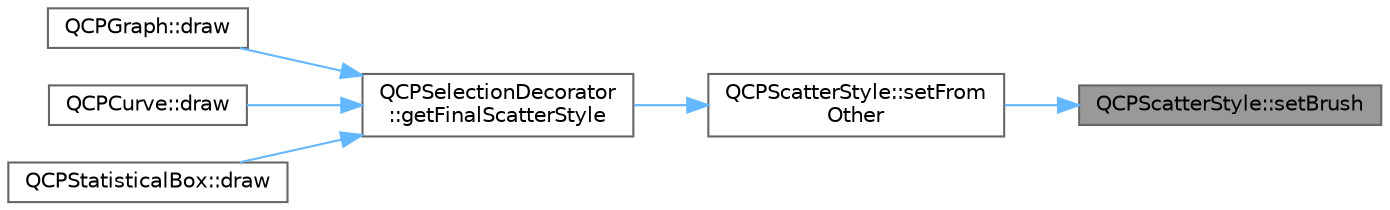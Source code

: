digraph "QCPScatterStyle::setBrush"
{
 // LATEX_PDF_SIZE
  bgcolor="transparent";
  edge [fontname=Helvetica,fontsize=10,labelfontname=Helvetica,labelfontsize=10];
  node [fontname=Helvetica,fontsize=10,shape=box,height=0.2,width=0.4];
  rankdir="RL";
  Node1 [label="QCPScatterStyle::setBrush",height=0.2,width=0.4,color="gray40", fillcolor="grey60", style="filled", fontcolor="black",tooltip=" "];
  Node1 -> Node2 [dir="back",color="steelblue1",style="solid"];
  Node2 [label="QCPScatterStyle::setFrom\lOther",height=0.2,width=0.4,color="grey40", fillcolor="white", style="filled",URL="$class_q_c_p_scatter_style.html#a7d59ba8864914f765817841089e436f1",tooltip=" "];
  Node2 -> Node3 [dir="back",color="steelblue1",style="solid"];
  Node3 [label="QCPSelectionDecorator\l::getFinalScatterStyle",height=0.2,width=0.4,color="grey40", fillcolor="white", style="filled",URL="$class_q_c_p_selection_decorator.html#a1277b373248896bc70e8cc1de96da9fa",tooltip=" "];
  Node3 -> Node4 [dir="back",color="steelblue1",style="solid"];
  Node4 [label="QCPGraph::draw",height=0.2,width=0.4,color="grey40", fillcolor="white", style="filled",URL="$class_q_c_p_graph.html#a2b0849598f06e834b43ce18cd13bcdc3",tooltip=" "];
  Node3 -> Node5 [dir="back",color="steelblue1",style="solid"];
  Node5 [label="QCPCurve::draw",height=0.2,width=0.4,color="grey40", fillcolor="white", style="filled",URL="$class_q_c_p_curve.html#ac199d41d23865cd68bd7b598308a4433",tooltip=" "];
  Node3 -> Node6 [dir="back",color="steelblue1",style="solid"];
  Node6 [label="QCPStatisticalBox::draw",height=0.2,width=0.4,color="grey40", fillcolor="white", style="filled",URL="$class_q_c_p_statistical_box.html#afcff35fa79728cfe10e80e0702014fea",tooltip=" "];
}
